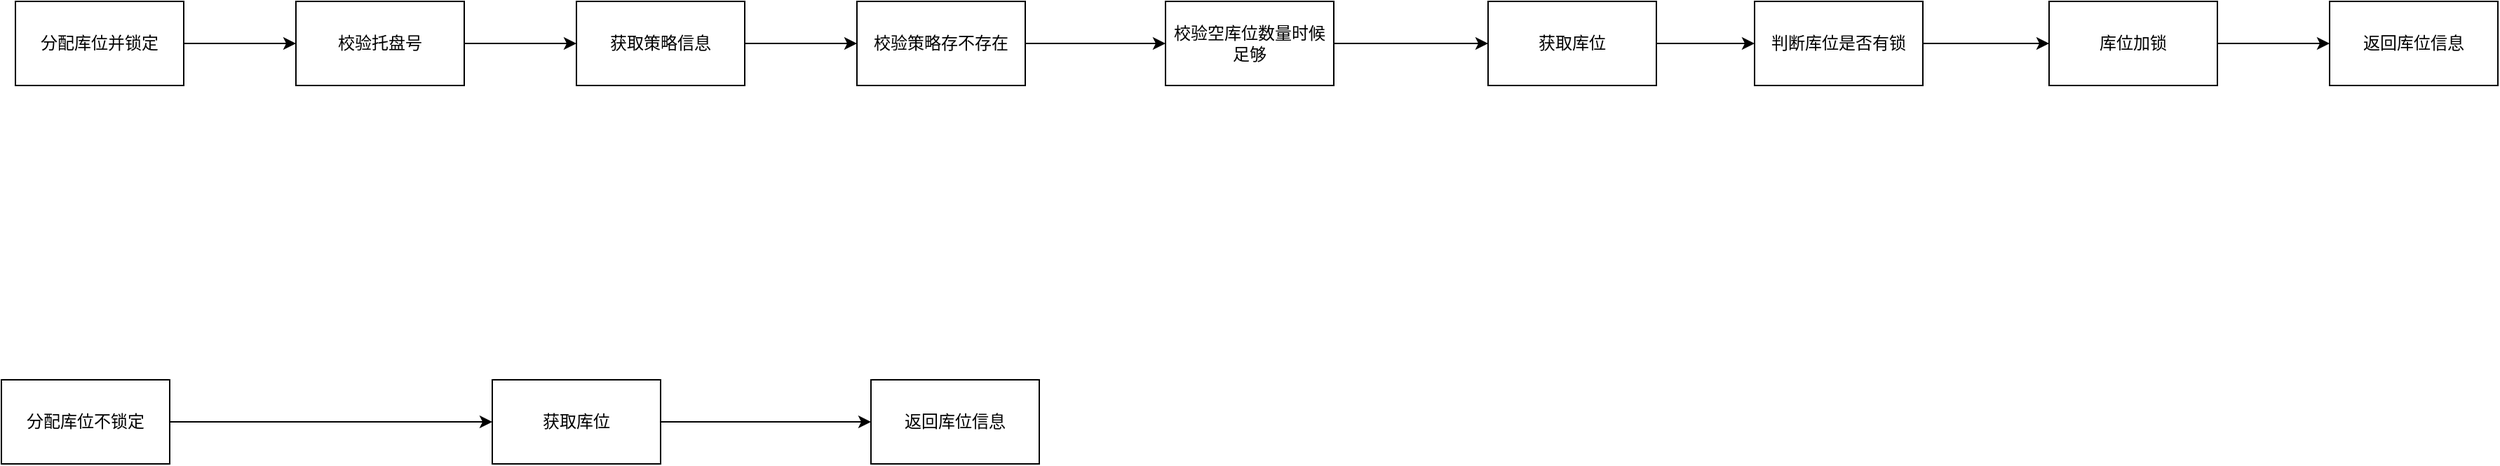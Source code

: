 <mxfile version="21.3.8" type="github">
  <diagram name="第 1 页" id="NS-F2zEvttwvpOeABiUR">
    <mxGraphModel dx="2314" dy="1156" grid="1" gridSize="10" guides="1" tooltips="1" connect="1" arrows="1" fold="1" page="1" pageScale="1" pageWidth="827" pageHeight="1169" math="0" shadow="0">
      <root>
        <mxCell id="0" />
        <mxCell id="1" parent="0" />
        <mxCell id="bpSFriUUABZxsV5Dr9gq-3" value="" style="edgeStyle=orthogonalEdgeStyle;rounded=0;orthogonalLoop=1;jettySize=auto;html=1;" parent="1" source="bpSFriUUABZxsV5Dr9gq-1" target="bpSFriUUABZxsV5Dr9gq-2" edge="1">
          <mxGeometry relative="1" as="geometry" />
        </mxCell>
        <mxCell id="bpSFriUUABZxsV5Dr9gq-1" value="分配库位并锁定" style="rounded=0;whiteSpace=wrap;html=1;" parent="1" vertex="1">
          <mxGeometry x="240" y="510" width="120" height="60" as="geometry" />
        </mxCell>
        <mxCell id="bpSFriUUABZxsV5Dr9gq-5" value="" style="edgeStyle=orthogonalEdgeStyle;rounded=0;orthogonalLoop=1;jettySize=auto;html=1;" parent="1" source="bpSFriUUABZxsV5Dr9gq-2" target="bpSFriUUABZxsV5Dr9gq-4" edge="1">
          <mxGeometry relative="1" as="geometry" />
        </mxCell>
        <mxCell id="bpSFriUUABZxsV5Dr9gq-2" value="校验托盘号" style="rounded=0;whiteSpace=wrap;html=1;" parent="1" vertex="1">
          <mxGeometry x="440" y="510" width="120" height="60" as="geometry" />
        </mxCell>
        <mxCell id="bpSFriUUABZxsV5Dr9gq-7" value="" style="edgeStyle=orthogonalEdgeStyle;rounded=0;orthogonalLoop=1;jettySize=auto;html=1;" parent="1" source="bpSFriUUABZxsV5Dr9gq-4" target="bpSFriUUABZxsV5Dr9gq-6" edge="1">
          <mxGeometry relative="1" as="geometry" />
        </mxCell>
        <mxCell id="bpSFriUUABZxsV5Dr9gq-4" value="获取策略信息" style="whiteSpace=wrap;html=1;rounded=0;" parent="1" vertex="1">
          <mxGeometry x="640" y="510" width="120" height="60" as="geometry" />
        </mxCell>
        <mxCell id="bpSFriUUABZxsV5Dr9gq-9" value="" style="edgeStyle=orthogonalEdgeStyle;rounded=0;orthogonalLoop=1;jettySize=auto;html=1;" parent="1" source="bpSFriUUABZxsV5Dr9gq-6" target="bpSFriUUABZxsV5Dr9gq-8" edge="1">
          <mxGeometry relative="1" as="geometry" />
        </mxCell>
        <mxCell id="bpSFriUUABZxsV5Dr9gq-6" value="校验策略存不存在" style="whiteSpace=wrap;html=1;rounded=0;" parent="1" vertex="1">
          <mxGeometry x="840" y="510" width="120" height="60" as="geometry" />
        </mxCell>
        <mxCell id="_fv-U34zqUDKWmmpQ8th-1" style="edgeStyle=orthogonalEdgeStyle;rounded=0;orthogonalLoop=1;jettySize=auto;html=1;entryX=0;entryY=0.5;entryDx=0;entryDy=0;" edge="1" parent="1" source="bpSFriUUABZxsV5Dr9gq-8" target="bpSFriUUABZxsV5Dr9gq-14">
          <mxGeometry relative="1" as="geometry">
            <mxPoint x="1370" y="540" as="targetPoint" />
          </mxGeometry>
        </mxCell>
        <mxCell id="bpSFriUUABZxsV5Dr9gq-8" value="校验空库位数量时候足够" style="whiteSpace=wrap;html=1;rounded=0;" parent="1" vertex="1">
          <mxGeometry x="1060" y="510" width="120" height="60" as="geometry" />
        </mxCell>
        <mxCell id="bpSFriUUABZxsV5Dr9gq-17" value="" style="edgeStyle=orthogonalEdgeStyle;rounded=0;orthogonalLoop=1;jettySize=auto;html=1;" parent="1" source="bpSFriUUABZxsV5Dr9gq-14" target="bpSFriUUABZxsV5Dr9gq-16" edge="1">
          <mxGeometry relative="1" as="geometry" />
        </mxCell>
        <mxCell id="bpSFriUUABZxsV5Dr9gq-14" value="获取库位" style="whiteSpace=wrap;html=1;rounded=0;" parent="1" vertex="1">
          <mxGeometry x="1290" y="510" width="120" height="60" as="geometry" />
        </mxCell>
        <mxCell id="bpSFriUUABZxsV5Dr9gq-19" value="" style="edgeStyle=orthogonalEdgeStyle;rounded=0;orthogonalLoop=1;jettySize=auto;html=1;" parent="1" source="bpSFriUUABZxsV5Dr9gq-16" target="bpSFriUUABZxsV5Dr9gq-18" edge="1">
          <mxGeometry relative="1" as="geometry" />
        </mxCell>
        <mxCell id="bpSFriUUABZxsV5Dr9gq-16" value="判断库位是否有锁" style="whiteSpace=wrap;html=1;rounded=0;" parent="1" vertex="1">
          <mxGeometry x="1480" y="510" width="120" height="60" as="geometry" />
        </mxCell>
        <mxCell id="bpSFriUUABZxsV5Dr9gq-25" value="" style="edgeStyle=orthogonalEdgeStyle;rounded=0;orthogonalLoop=1;jettySize=auto;html=1;" parent="1" source="bpSFriUUABZxsV5Dr9gq-18" target="bpSFriUUABZxsV5Dr9gq-24" edge="1">
          <mxGeometry relative="1" as="geometry" />
        </mxCell>
        <mxCell id="bpSFriUUABZxsV5Dr9gq-18" value="库位加锁" style="whiteSpace=wrap;html=1;rounded=0;" parent="1" vertex="1">
          <mxGeometry x="1690" y="510" width="120" height="60" as="geometry" />
        </mxCell>
        <mxCell id="bpSFriUUABZxsV5Dr9gq-24" value="返回库位信息" style="whiteSpace=wrap;html=1;rounded=0;" parent="1" vertex="1">
          <mxGeometry x="1890" y="510" width="120" height="60" as="geometry" />
        </mxCell>
        <mxCell id="bpSFriUUABZxsV5Dr9gq-34" value="" style="edgeStyle=orthogonalEdgeStyle;rounded=0;orthogonalLoop=1;jettySize=auto;html=1;entryX=0;entryY=0.5;entryDx=0;entryDy=0;" parent="1" source="bpSFriUUABZxsV5Dr9gq-35" target="bpSFriUUABZxsV5Dr9gq-51" edge="1">
          <mxGeometry relative="1" as="geometry">
            <mxPoint x="430" y="810" as="targetPoint" />
          </mxGeometry>
        </mxCell>
        <mxCell id="bpSFriUUABZxsV5Dr9gq-35" value="分配库位不锁定" style="rounded=0;whiteSpace=wrap;html=1;" parent="1" vertex="1">
          <mxGeometry x="230" y="780" width="120" height="60" as="geometry" />
        </mxCell>
        <mxCell id="bpSFriUUABZxsV5Dr9gq-62" style="edgeStyle=orthogonalEdgeStyle;rounded=0;orthogonalLoop=1;jettySize=auto;html=1;" parent="1" source="bpSFriUUABZxsV5Dr9gq-51" target="bpSFriUUABZxsV5Dr9gq-57" edge="1">
          <mxGeometry relative="1" as="geometry" />
        </mxCell>
        <mxCell id="bpSFriUUABZxsV5Dr9gq-51" value="获取库位" style="whiteSpace=wrap;html=1;rounded=0;" parent="1" vertex="1">
          <mxGeometry x="580" y="780" width="120" height="60" as="geometry" />
        </mxCell>
        <mxCell id="bpSFriUUABZxsV5Dr9gq-57" value="返回库位信息" style="whiteSpace=wrap;html=1;rounded=0;" parent="1" vertex="1">
          <mxGeometry x="850" y="780" width="120" height="60" as="geometry" />
        </mxCell>
      </root>
    </mxGraphModel>
  </diagram>
</mxfile>

